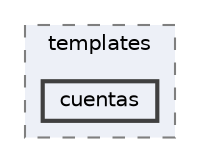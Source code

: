 digraph "cuentas/templates/cuentas"
{
 // LATEX_PDF_SIZE
  bgcolor="transparent";
  edge [fontname=Helvetica,fontsize=10,labelfontname=Helvetica,labelfontsize=10];
  node [fontname=Helvetica,fontsize=10,shape=box,height=0.2,width=0.4];
  compound=true
  subgraph clusterdir_23d4696e9c70e40e6f2525f56fa2ed70 {
    graph [ bgcolor="#edf0f7", pencolor="grey50", label="templates", fontname=Helvetica,fontsize=10 style="filled,dashed", URL="dir_23d4696e9c70e40e6f2525f56fa2ed70.html",tooltip=""]
  dir_18c043f8f9aee6dcaf4d16c9ba8845e7 [label="cuentas", fillcolor="#edf0f7", color="grey25", style="filled,bold", URL="dir_18c043f8f9aee6dcaf4d16c9ba8845e7.html",tooltip=""];
  }
}
